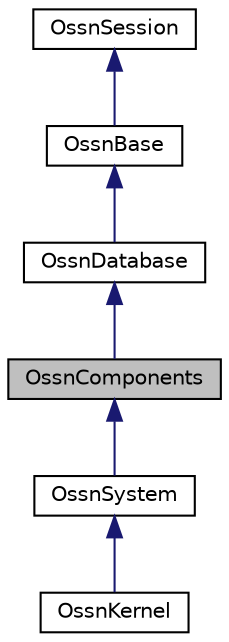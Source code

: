 digraph "OssnComponents"
{
  edge [fontname="Helvetica",fontsize="10",labelfontname="Helvetica",labelfontsize="10"];
  node [fontname="Helvetica",fontsize="10",shape=record];
  Node1 [label="OssnComponents",height=0.2,width=0.4,color="black", fillcolor="grey75", style="filled", fontcolor="black"];
  Node2 -> Node1 [dir="back",color="midnightblue",fontsize="10",style="solid",fontname="Helvetica"];
  Node2 [label="OssnDatabase",height=0.2,width=0.4,color="black", fillcolor="white", style="filled",URL="$class_ossn_database.html"];
  Node3 -> Node2 [dir="back",color="midnightblue",fontsize="10",style="solid",fontname="Helvetica"];
  Node3 [label="OssnBase",height=0.2,width=0.4,color="black", fillcolor="white", style="filled",URL="$class_ossn_base.html"];
  Node4 -> Node3 [dir="back",color="midnightblue",fontsize="10",style="solid",fontname="Helvetica"];
  Node4 [label="OssnSession",height=0.2,width=0.4,color="black", fillcolor="white", style="filled",URL="$class_ossn_session.html"];
  Node1 -> Node5 [dir="back",color="midnightblue",fontsize="10",style="solid",fontname="Helvetica"];
  Node5 [label="OssnSystem",height=0.2,width=0.4,color="black", fillcolor="white", style="filled",URL="$class_ossn_system.html"];
  Node5 -> Node6 [dir="back",color="midnightblue",fontsize="10",style="solid",fontname="Helvetica"];
  Node6 [label="OssnKernel",height=0.2,width=0.4,color="black", fillcolor="white", style="filled",URL="$class_ossn_kernel.html"];
}
